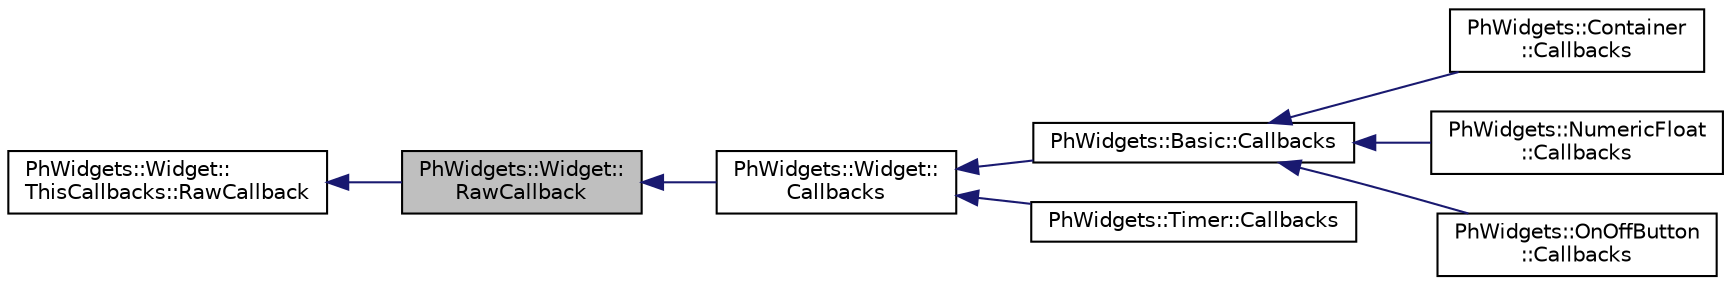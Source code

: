 digraph "PhWidgets::Widget::RawCallback"
{
  edge [fontname="Helvetica",fontsize="10",labelfontname="Helvetica",labelfontsize="10"];
  node [fontname="Helvetica",fontsize="10",shape=record];
  rankdir="LR";
  Node0 [label="PhWidgets::Widget::\lRawCallback",height=0.2,width=0.4,color="black", fillcolor="grey75", style="filled", fontcolor="black"];
  Node1 -> Node0 [dir="back",color="midnightblue",fontsize="10",style="solid",fontname="Helvetica"];
  Node1 [label="PhWidgets::Widget::\lThisCallbacks::RawCallback",height=0.2,width=0.4,color="black", fillcolor="white", style="filled",URL="$struct_ph_widgets_1_1_widget_1_1_this_callbacks_1_1_raw_callback.html"];
  Node0 -> Node2 [dir="back",color="midnightblue",fontsize="10",style="solid",fontname="Helvetica"];
  Node2 [label="PhWidgets::Widget::\lCallbacks",height=0.2,width=0.4,color="black", fillcolor="white", style="filled",URL="$struct_ph_widgets_1_1_widget_1_1_callbacks.html"];
  Node2 -> Node3 [dir="back",color="midnightblue",fontsize="10",style="solid",fontname="Helvetica"];
  Node3 [label="PhWidgets::Basic::Callbacks",height=0.2,width=0.4,color="black", fillcolor="white", style="filled",URL="$struct_ph_widgets_1_1_basic_1_1_callbacks.html"];
  Node3 -> Node4 [dir="back",color="midnightblue",fontsize="10",style="solid",fontname="Helvetica"];
  Node4 [label="PhWidgets::Container\l::Callbacks",height=0.2,width=0.4,color="black", fillcolor="white", style="filled",URL="$struct_ph_widgets_1_1_container_1_1_callbacks.html"];
  Node3 -> Node5 [dir="back",color="midnightblue",fontsize="10",style="solid",fontname="Helvetica"];
  Node5 [label="PhWidgets::NumericFloat\l::Callbacks",height=0.2,width=0.4,color="black", fillcolor="white", style="filled",URL="$struct_ph_widgets_1_1_numeric_float_1_1_callbacks.html"];
  Node3 -> Node6 [dir="back",color="midnightblue",fontsize="10",style="solid",fontname="Helvetica"];
  Node6 [label="PhWidgets::OnOffButton\l::Callbacks",height=0.2,width=0.4,color="black", fillcolor="white", style="filled",URL="$struct_ph_widgets_1_1_on_off_button_1_1_callbacks.html"];
  Node2 -> Node7 [dir="back",color="midnightblue",fontsize="10",style="solid",fontname="Helvetica"];
  Node7 [label="PhWidgets::Timer::Callbacks",height=0.2,width=0.4,color="black", fillcolor="white", style="filled",URL="$struct_ph_widgets_1_1_timer_1_1_callbacks.html"];
}
